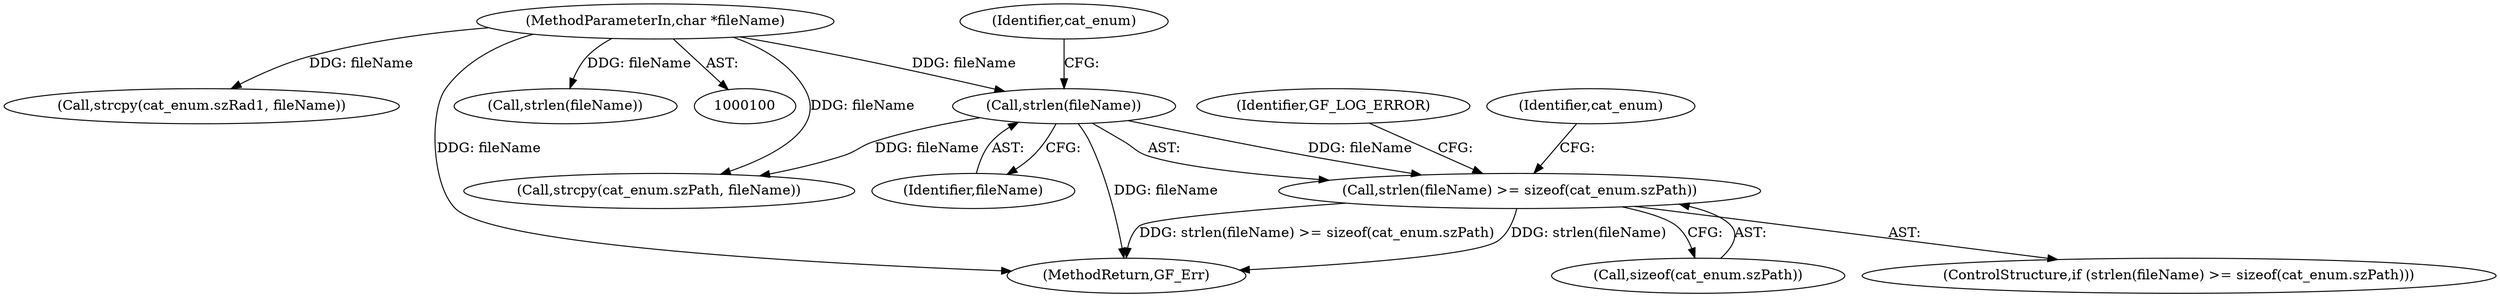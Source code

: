 digraph "0_gpac_35ab4475a7df9b2a4bcab235e379c0c3ec543658@API" {
"1000154" [label="(Call,strlen(fileName) >= sizeof(cat_enum.szPath))"];
"1000155" [label="(Call,strlen(fileName))"];
"1000102" [label="(MethodParameterIn,char *fileName)"];
"1000155" [label="(Call,strlen(fileName))"];
"1000154" [label="(Call,strlen(fileName) >= sizeof(cat_enum.szPath))"];
"1000370" [label="(MethodReturn,GF_Err)"];
"1000156" [label="(Identifier,fileName)"];
"1000218" [label="(Call,strcpy(cat_enum.szRad1, fileName))"];
"1000153" [label="(ControlStructure,if (strlen(fileName) >= sizeof(cat_enum.szPath)))"];
"1000170" [label="(Call,strcpy(cat_enum.szPath, fileName))"];
"1000159" [label="(Identifier,cat_enum)"];
"1000157" [label="(Call,sizeof(cat_enum.szPath))"];
"1000102" [label="(MethodParameterIn,char *fileName)"];
"1000163" [label="(Identifier,GF_LOG_ERROR)"];
"1000203" [label="(Call,strlen(fileName))"];
"1000172" [label="(Identifier,cat_enum)"];
"1000154" -> "1000153"  [label="AST: "];
"1000154" -> "1000157"  [label="CFG: "];
"1000155" -> "1000154"  [label="AST: "];
"1000157" -> "1000154"  [label="AST: "];
"1000163" -> "1000154"  [label="CFG: "];
"1000172" -> "1000154"  [label="CFG: "];
"1000154" -> "1000370"  [label="DDG: strlen(fileName)"];
"1000154" -> "1000370"  [label="DDG: strlen(fileName) >= sizeof(cat_enum.szPath)"];
"1000155" -> "1000154"  [label="DDG: fileName"];
"1000155" -> "1000156"  [label="CFG: "];
"1000156" -> "1000155"  [label="AST: "];
"1000159" -> "1000155"  [label="CFG: "];
"1000155" -> "1000370"  [label="DDG: fileName"];
"1000102" -> "1000155"  [label="DDG: fileName"];
"1000155" -> "1000170"  [label="DDG: fileName"];
"1000102" -> "1000100"  [label="AST: "];
"1000102" -> "1000370"  [label="DDG: fileName"];
"1000102" -> "1000170"  [label="DDG: fileName"];
"1000102" -> "1000203"  [label="DDG: fileName"];
"1000102" -> "1000218"  [label="DDG: fileName"];
}
